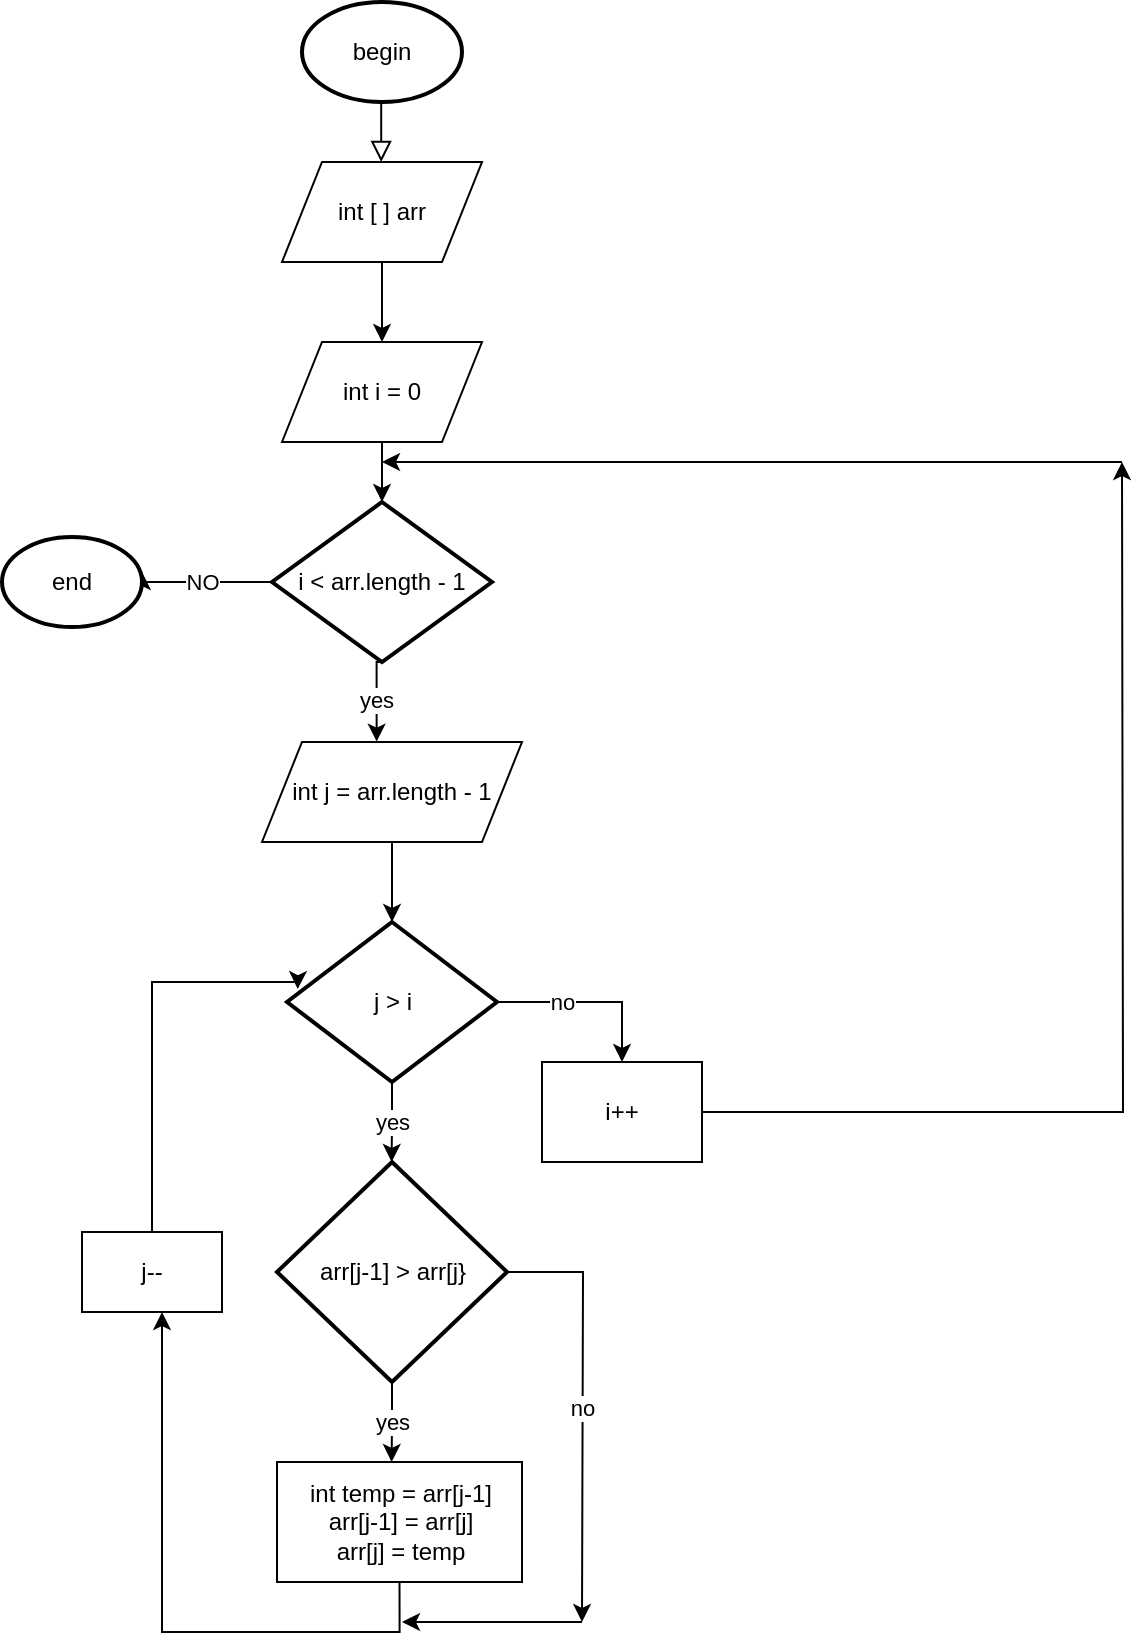 <mxfile version="17.2.4" type="device"><diagram id="C5RBs43oDa-KdzZeNtuy" name="Page-1"><mxGraphModel dx="782" dy="531" grid="1" gridSize="10" guides="1" tooltips="1" connect="1" arrows="1" fold="1" page="1" pageScale="1" pageWidth="827" pageHeight="1169" math="0" shadow="0"><root><mxCell id="WIyWlLk6GJQsqaUBKTNV-0"/><mxCell id="WIyWlLk6GJQsqaUBKTNV-1" parent="WIyWlLk6GJQsqaUBKTNV-0"/><mxCell id="WIyWlLk6GJQsqaUBKTNV-2" value="" style="rounded=0;html=1;jettySize=auto;orthogonalLoop=1;fontSize=11;endArrow=block;endFill=0;endSize=8;strokeWidth=1;shadow=0;labelBackgroundColor=none;edgeStyle=orthogonalEdgeStyle;" parent="WIyWlLk6GJQsqaUBKTNV-1" edge="1"><mxGeometry relative="1" as="geometry"><mxPoint x="229.6" y="120" as="sourcePoint"/><mxPoint x="229.6" y="150" as="targetPoint"/><Array as="points"><mxPoint x="229.6" y="130"/><mxPoint x="229.6" y="130"/></Array></mxGeometry></mxCell><mxCell id="62d7X7-hZp8B2vd6jvGO-19" value="" style="edgeStyle=orthogonalEdgeStyle;rounded=0;orthogonalLoop=1;jettySize=auto;html=1;" parent="WIyWlLk6GJQsqaUBKTNV-1" target="62d7X7-hZp8B2vd6jvGO-16" edge="1"><mxGeometry relative="1" as="geometry"><mxPoint x="230" y="290" as="sourcePoint"/><Array as="points"><mxPoint x="230" y="300"/><mxPoint x="230" y="300"/></Array></mxGeometry></mxCell><mxCell id="62d7X7-hZp8B2vd6jvGO-7" value="int i = 0" style="shape=parallelogram;perimeter=parallelogramPerimeter;whiteSpace=wrap;html=1;fixedSize=1;" parent="WIyWlLk6GJQsqaUBKTNV-1" vertex="1"><mxGeometry x="180" y="240" width="100" height="50" as="geometry"/></mxCell><mxCell id="62d7X7-hZp8B2vd6jvGO-14" value="begin" style="strokeWidth=2;html=1;shape=mxgraph.flowchart.start_1;whiteSpace=wrap;" parent="WIyWlLk6GJQsqaUBKTNV-1" vertex="1"><mxGeometry x="190" y="70" width="80" height="50" as="geometry"/></mxCell><mxCell id="62d7X7-hZp8B2vd6jvGO-26" value="NO" style="edgeStyle=orthogonalEdgeStyle;rounded=0;orthogonalLoop=1;jettySize=auto;html=1;exitX=0;exitY=0.5;exitDx=0;exitDy=0;exitPerimeter=0;" parent="WIyWlLk6GJQsqaUBKTNV-1" source="62d7X7-hZp8B2vd6jvGO-16" edge="1"><mxGeometry relative="1" as="geometry"><mxPoint x="110" y="355" as="targetPoint"/><Array as="points"><mxPoint x="110" y="360"/></Array></mxGeometry></mxCell><mxCell id="62d7X7-hZp8B2vd6jvGO-39" value="yes" style="edgeStyle=orthogonalEdgeStyle;rounded=0;orthogonalLoop=1;jettySize=auto;html=1;exitX=0.5;exitY=1;exitDx=0;exitDy=0;exitPerimeter=0;entryX=0.441;entryY=-0.004;entryDx=0;entryDy=0;entryPerimeter=0;" parent="WIyWlLk6GJQsqaUBKTNV-1" source="62d7X7-hZp8B2vd6jvGO-16" target="62d7X7-hZp8B2vd6jvGO-31" edge="1"><mxGeometry relative="1" as="geometry"><mxPoint x="220" y="430" as="targetPoint"/></mxGeometry></mxCell><mxCell id="62d7X7-hZp8B2vd6jvGO-16" value="i &amp;lt; arr.length - 1" style="strokeWidth=2;html=1;shape=mxgraph.flowchart.decision;whiteSpace=wrap;" parent="WIyWlLk6GJQsqaUBKTNV-1" vertex="1"><mxGeometry x="175" y="320" width="110" height="80" as="geometry"/></mxCell><mxCell id="62d7X7-hZp8B2vd6jvGO-22" style="edgeStyle=orthogonalEdgeStyle;rounded=0;orthogonalLoop=1;jettySize=auto;html=1;exitX=0.5;exitY=0;exitDx=0;exitDy=0;" parent="WIyWlLk6GJQsqaUBKTNV-1" source="62d7X7-hZp8B2vd6jvGO-20" edge="1"><mxGeometry relative="1" as="geometry"><mxPoint x="240.4" y="159.8" as="targetPoint"/></mxGeometry></mxCell><mxCell id="62d7X7-hZp8B2vd6jvGO-23" value="" style="edgeStyle=orthogonalEdgeStyle;rounded=0;orthogonalLoop=1;jettySize=auto;html=1;" parent="WIyWlLk6GJQsqaUBKTNV-1" source="62d7X7-hZp8B2vd6jvGO-20" target="62d7X7-hZp8B2vd6jvGO-7" edge="1"><mxGeometry relative="1" as="geometry"><Array as="points"><mxPoint x="230" y="210"/><mxPoint x="230" y="210"/></Array></mxGeometry></mxCell><mxCell id="62d7X7-hZp8B2vd6jvGO-20" value="int [ ] arr" style="shape=parallelogram;perimeter=parallelogramPerimeter;whiteSpace=wrap;html=1;fixedSize=1;" parent="WIyWlLk6GJQsqaUBKTNV-1" vertex="1"><mxGeometry x="180" y="150" width="100" height="50" as="geometry"/></mxCell><mxCell id="62d7X7-hZp8B2vd6jvGO-28" value="end" style="strokeWidth=2;html=1;shape=mxgraph.flowchart.start_2;whiteSpace=wrap;" parent="WIyWlLk6GJQsqaUBKTNV-1" vertex="1"><mxGeometry x="40" y="337.5" width="70" height="45" as="geometry"/></mxCell><mxCell id="62d7X7-hZp8B2vd6jvGO-41" style="edgeStyle=orthogonalEdgeStyle;rounded=0;orthogonalLoop=1;jettySize=auto;html=1;exitX=0.5;exitY=1;exitDx=0;exitDy=0;entryX=0.5;entryY=0;entryDx=0;entryDy=0;entryPerimeter=0;" parent="WIyWlLk6GJQsqaUBKTNV-1" source="62d7X7-hZp8B2vd6jvGO-31" target="62d7X7-hZp8B2vd6jvGO-33" edge="1"><mxGeometry relative="1" as="geometry"/></mxCell><mxCell id="62d7X7-hZp8B2vd6jvGO-31" value="int j = arr.length - 1" style="shape=parallelogram;perimeter=parallelogramPerimeter;whiteSpace=wrap;html=1;fixedSize=1;" parent="WIyWlLk6GJQsqaUBKTNV-1" vertex="1"><mxGeometry x="170" y="440" width="130" height="50" as="geometry"/></mxCell><mxCell id="62d7X7-hZp8B2vd6jvGO-42" value="no" style="edgeStyle=orthogonalEdgeStyle;rounded=0;orthogonalLoop=1;jettySize=auto;html=1;exitX=1;exitY=0.5;exitDx=0;exitDy=0;exitPerimeter=0;" parent="WIyWlLk6GJQsqaUBKTNV-1" source="62d7X7-hZp8B2vd6jvGO-33" target="62d7X7-hZp8B2vd6jvGO-43" edge="1"><mxGeometry x="-0.297" relative="1" as="geometry"><mxPoint x="320" y="590" as="targetPoint"/><Array as="points"><mxPoint x="350" y="570"/></Array><mxPoint as="offset"/></mxGeometry></mxCell><mxCell id="62d7X7-hZp8B2vd6jvGO-46" value="yes" style="edgeStyle=orthogonalEdgeStyle;rounded=0;orthogonalLoop=1;jettySize=auto;html=1;exitX=0.5;exitY=1;exitDx=0;exitDy=0;exitPerimeter=0;" parent="WIyWlLk6GJQsqaUBKTNV-1" source="62d7X7-hZp8B2vd6jvGO-33" edge="1"><mxGeometry relative="1" as="geometry"><mxPoint x="234.8" y="650" as="targetPoint"/><Array as="points"><mxPoint x="235" y="630"/><mxPoint x="235" y="630"/></Array></mxGeometry></mxCell><mxCell id="62d7X7-hZp8B2vd6jvGO-33" value="j &amp;gt; i" style="strokeWidth=2;html=1;shape=mxgraph.flowchart.decision;whiteSpace=wrap;" parent="WIyWlLk6GJQsqaUBKTNV-1" vertex="1"><mxGeometry x="182.5" y="530" width="105" height="80" as="geometry"/></mxCell><mxCell id="62d7X7-hZp8B2vd6jvGO-44" style="edgeStyle=orthogonalEdgeStyle;rounded=0;orthogonalLoop=1;jettySize=auto;html=1;" parent="WIyWlLk6GJQsqaUBKTNV-1" source="62d7X7-hZp8B2vd6jvGO-43" edge="1"><mxGeometry relative="1" as="geometry"><mxPoint x="600" y="300" as="targetPoint"/></mxGeometry></mxCell><mxCell id="62d7X7-hZp8B2vd6jvGO-43" value="i++" style="rounded=0;whiteSpace=wrap;html=1;" parent="WIyWlLk6GJQsqaUBKTNV-1" vertex="1"><mxGeometry x="310" y="600" width="80" height="50" as="geometry"/></mxCell><mxCell id="62d7X7-hZp8B2vd6jvGO-45" value="" style="endArrow=classic;html=1;rounded=0;" parent="WIyWlLk6GJQsqaUBKTNV-1" edge="1"><mxGeometry width="50" height="50" relative="1" as="geometry"><mxPoint x="500" y="300" as="sourcePoint"/><mxPoint x="230" y="300" as="targetPoint"/><Array as="points"><mxPoint x="600" y="300"/></Array></mxGeometry></mxCell><mxCell id="62d7X7-hZp8B2vd6jvGO-48" value="yes" style="edgeStyle=orthogonalEdgeStyle;rounded=0;orthogonalLoop=1;jettySize=auto;html=1;exitX=0.5;exitY=1;exitDx=0;exitDy=0;exitPerimeter=0;" parent="WIyWlLk6GJQsqaUBKTNV-1" source="62d7X7-hZp8B2vd6jvGO-47" edge="1"><mxGeometry relative="1" as="geometry"><mxPoint x="234.8" y="800" as="targetPoint"/></mxGeometry></mxCell><mxCell id="62d7X7-hZp8B2vd6jvGO-55" value="no" style="edgeStyle=orthogonalEdgeStyle;rounded=0;orthogonalLoop=1;jettySize=auto;html=1;exitX=1;exitY=0.5;exitDx=0;exitDy=0;exitPerimeter=0;" parent="WIyWlLk6GJQsqaUBKTNV-1" source="62d7X7-hZp8B2vd6jvGO-47" edge="1"><mxGeometry relative="1" as="geometry"><mxPoint x="330" y="880" as="targetPoint"/></mxGeometry></mxCell><mxCell id="62d7X7-hZp8B2vd6jvGO-47" value="arr[j-1] &amp;gt; arr[j}" style="strokeWidth=2;html=1;shape=mxgraph.flowchart.decision;whiteSpace=wrap;" parent="WIyWlLk6GJQsqaUBKTNV-1" vertex="1"><mxGeometry x="177.5" y="650" width="115" height="110" as="geometry"/></mxCell><mxCell id="62d7X7-hZp8B2vd6jvGO-52" style="edgeStyle=orthogonalEdgeStyle;rounded=0;orthogonalLoop=1;jettySize=auto;html=1;exitX=0.5;exitY=1;exitDx=0;exitDy=0;" parent="WIyWlLk6GJQsqaUBKTNV-1" source="62d7X7-hZp8B2vd6jvGO-49" target="62d7X7-hZp8B2vd6jvGO-53" edge="1"><mxGeometry relative="1" as="geometry"><mxPoint x="120" y="690" as="targetPoint"/><Array as="points"><mxPoint x="239" y="885"/><mxPoint x="120" y="885"/></Array></mxGeometry></mxCell><mxCell id="62d7X7-hZp8B2vd6jvGO-49" value="int temp = arr[j-1]&lt;br&gt;arr[j-1] = arr[j]&lt;br&gt;arr[j] = temp" style="rounded=0;whiteSpace=wrap;html=1;" parent="WIyWlLk6GJQsqaUBKTNV-1" vertex="1"><mxGeometry x="177.5" y="800" width="122.5" height="60" as="geometry"/></mxCell><mxCell id="62d7X7-hZp8B2vd6jvGO-54" style="edgeStyle=orthogonalEdgeStyle;rounded=0;orthogonalLoop=1;jettySize=auto;html=1;entryX=0.051;entryY=0.419;entryDx=0;entryDy=0;entryPerimeter=0;" parent="WIyWlLk6GJQsqaUBKTNV-1" source="62d7X7-hZp8B2vd6jvGO-53" target="62d7X7-hZp8B2vd6jvGO-33" edge="1"><mxGeometry relative="1" as="geometry"><mxPoint x="120" y="560" as="targetPoint"/><Array as="points"><mxPoint x="115" y="560"/><mxPoint x="188" y="560"/></Array></mxGeometry></mxCell><mxCell id="62d7X7-hZp8B2vd6jvGO-53" value="j--" style="rounded=0;whiteSpace=wrap;html=1;" parent="WIyWlLk6GJQsqaUBKTNV-1" vertex="1"><mxGeometry x="80" y="685" width="70" height="40" as="geometry"/></mxCell><mxCell id="62d7X7-hZp8B2vd6jvGO-57" value="" style="endArrow=classic;html=1;rounded=0;" parent="WIyWlLk6GJQsqaUBKTNV-1" edge="1"><mxGeometry width="50" height="50" relative="1" as="geometry"><mxPoint x="330" y="880" as="sourcePoint"/><mxPoint x="240" y="880" as="targetPoint"/></mxGeometry></mxCell></root></mxGraphModel></diagram></mxfile>